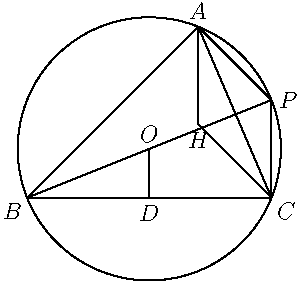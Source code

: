 
import geometry;

size(150);

pair A = (2, 7);
pair B = (-5, 0);
pair C = (5, 0);

label("$A$", A, N);
label("$B$", B, SW);
label("$C$", C, SE);

draw(A -- B -- C -- cycle);

circle co = circumcircle(locate(A), locate(B), locate(C));
draw(co);

pair O = locate(co.C);
label("$O$", O, N);

pair D = midpoint(B -- C);
label("$D$", D, S);
draw(O -- D);

pair H = locate(orthocentercenter(locate(A), locate(B), locate(C)));
label("$H$", H, S);
draw(A -- H);

draw(C -- H);

line bo = line(locate(B), locate(O));
pair P = locate(intersectionpoints(bo, co)[1]);
label("$P$", P, E);
draw(B -- P);
draw(A -- P -- C);


